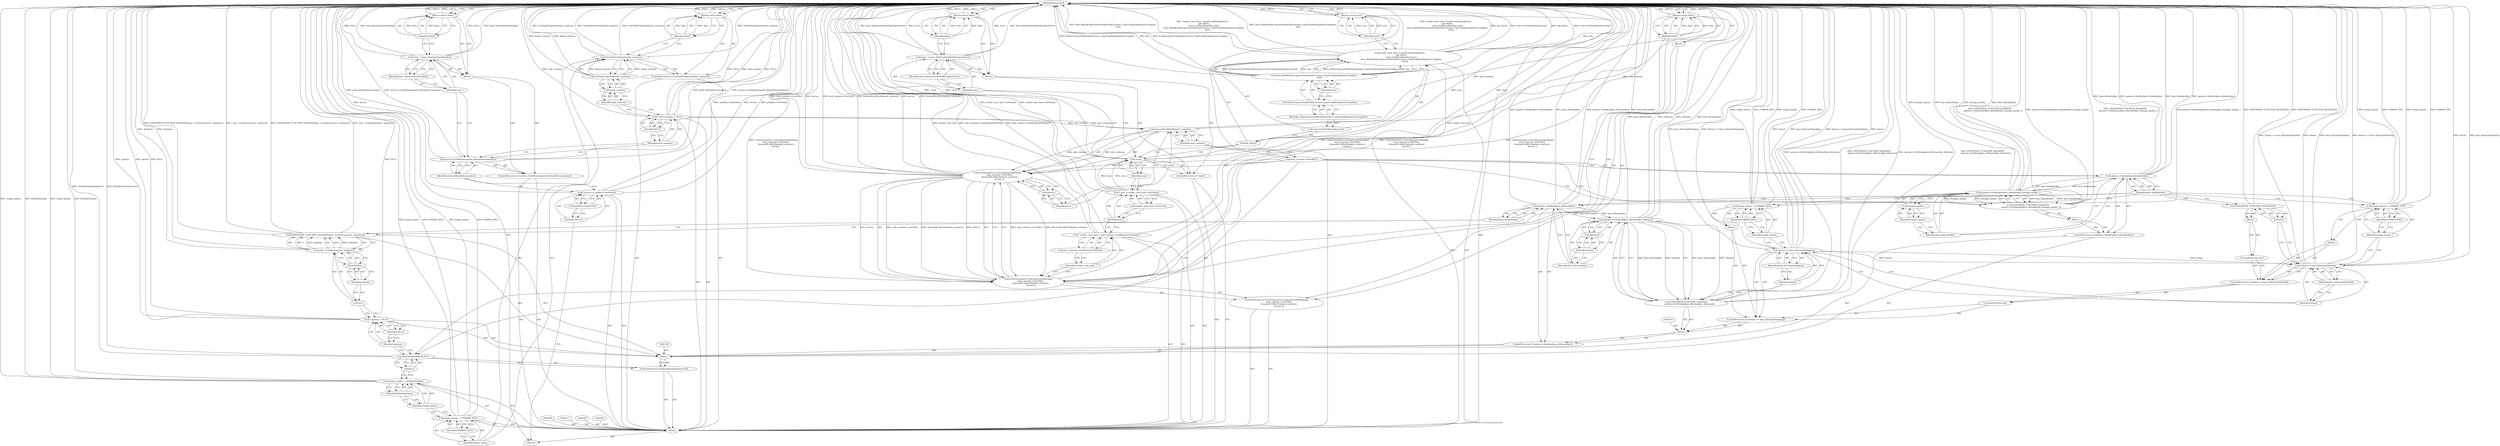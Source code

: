 digraph "1_Chrome_016da29386308754274675e65fdb73cf9d59dc2d" {
"1000224" [label="(MethodReturn,bool)"];
"1000103" [label="(Block,)"];
"1000127" [label="(Identifier,false)"];
"1000126" [label="(Return,return false;)"];
"1000130" [label="(Identifier,FORMAT_JPEG)"];
"1000128" [label="(Call,image_format_ = FORMAT_JPEG)"];
"1000129" [label="(Identifier,image_format_)"];
"1000133" [label="(Identifier,kDefaultQuality)"];
"1000131" [label="(Call,image_quality_ = kDefaultQuality)"];
"1000132" [label="(Identifier,image_quality_)"];
"1000134" [label="(ControlStructure,if (HasOptionalArgument(1)))"];
"1000136" [label="(Literal,1)"];
"1000135" [label="(Call,HasOptionalArgument(1))"];
"1000139" [label="(Call,* options = NULL)"];
"1000140" [label="(Identifier,options)"];
"1000141" [label="(Identifier,NULL)"];
"1000137" [label="(Block,)"];
"1000143" [label="(Call,args_->GetDictionary(1, &options))"];
"1000142" [label="(Call,EXTENSION_FUNCTION_VALIDATE(args_->GetDictionary(1, &options)))"];
"1000144" [label="(Literal,1)"];
"1000145" [label="(Call,&options)"];
"1000146" [label="(Identifier,options)"];
"1000149" [label="(Identifier,keys::kFormatKey)"];
"1000147" [label="(ControlStructure,if (options->HasKey(keys::kFormatKey)))"];
"1000148" [label="(Call,options->HasKey(keys::kFormatKey))"];
"1000105" [label="(Call,* service = profile()->GetPrefs())"];
"1000106" [label="(Identifier,service)"];
"1000107" [label="(Call,profile()->GetPrefs())"];
"1000150" [label="(Block,)"];
"1000152" [label="(Call,EXTENSION_FUNCTION_VALIDATE(\n          options->GetString(keys::kFormatKey, &format)))"];
"1000153" [label="(Call,options->GetString(keys::kFormatKey, &format))"];
"1000154" [label="(Identifier,keys::kFormatKey)"];
"1000155" [label="(Call,&format)"];
"1000156" [label="(Identifier,format)"];
"1000158" [label="(Call,format == keys::kFormatValueJpeg)"];
"1000159" [label="(Identifier,format)"];
"1000160" [label="(Identifier,keys::kFormatValueJpeg)"];
"1000161" [label="(Block,)"];
"1000157" [label="(ControlStructure,if (format == keys::kFormatValueJpeg))"];
"1000164" [label="(Identifier,FORMAT_JPEG)"];
"1000162" [label="(Call,image_format_ = FORMAT_JPEG)"];
"1000163" [label="(Identifier,image_format_)"];
"1000166" [label="(ControlStructure,if (format == keys::kFormatValuePng))"];
"1000167" [label="(Call,format == keys::kFormatValuePng)"];
"1000168" [label="(Identifier,format)"];
"1000169" [label="(Identifier,keys::kFormatValuePng)"];
"1000170" [label="(Block,)"];
"1000165" [label="(ControlStructure,else)"];
"1000173" [label="(Identifier,FORMAT_PNG)"];
"1000171" [label="(Call,image_format_ = FORMAT_PNG)"];
"1000172" [label="(Identifier,image_format_)"];
"1000175" [label="(Block,)"];
"1000174" [label="(ControlStructure,else)"];
"1000177" [label="(Literal,0)"];
"1000176" [label="(Call,EXTENSION_FUNCTION_VALIDATE(0))"];
"1000108" [label="(ControlStructure,if (service->GetBoolean(prefs::kDisableScreenshots)))"];
"1000110" [label="(Identifier,prefs::kDisableScreenshots)"];
"1000111" [label="(Block,)"];
"1000109" [label="(Call,service->GetBoolean(prefs::kDisableScreenshots))"];
"1000180" [label="(Identifier,keys::kQualityKey)"];
"1000178" [label="(ControlStructure,if (options->HasKey(keys::kQualityKey)))"];
"1000181" [label="(Block,)"];
"1000179" [label="(Call,options->HasKey(keys::kQualityKey))"];
"1000182" [label="(Call,EXTENSION_FUNCTION_VALIDATE(\n          options->GetInteger(keys::kQualityKey, &image_quality_)))"];
"1000183" [label="(Call,options->GetInteger(keys::kQualityKey, &image_quality_))"];
"1000184" [label="(Identifier,keys::kQualityKey)"];
"1000185" [label="(Call,&image_quality_)"];
"1000186" [label="(Identifier,image_quality_)"];
"1000187" [label="(ControlStructure,if (!GetExtension()->CanCaptureVisiblePage(\n        web_contents->GetURL(),\n        SessionID::IdForTab(web_contents),\n        &error_)))"];
"1000188" [label="(Call,!GetExtension()->CanCaptureVisiblePage(\n        web_contents->GetURL(),\n        SessionID::IdForTab(web_contents),\n        &error_))"];
"1000189" [label="(Call,GetExtension()->CanCaptureVisiblePage(\n        web_contents->GetURL(),\n        SessionID::IdForTab(web_contents),\n        &error_))"];
"1000114" [label="(Identifier,keys::kScreenshotsDisabled)"];
"1000112" [label="(Call,error_ = keys::kScreenshotsDisabled)"];
"1000113" [label="(Identifier,error_)"];
"1000190" [label="(Call,web_contents->GetURL())"];
"1000192" [label="(Identifier,web_contents)"];
"1000191" [label="(Call,SessionID::IdForTab(web_contents))"];
"1000195" [label="(Block,)"];
"1000193" [label="(Call,&error_)"];
"1000194" [label="(Identifier,error_)"];
"1000197" [label="(Identifier,false)"];
"1000196" [label="(Return,return false;)"];
"1000199" [label="(Call,* render_view_host = web_contents->GetRenderViewHost())"];
"1000200" [label="(Identifier,render_view_host)"];
"1000201" [label="(Call,web_contents->GetRenderViewHost())"];
"1000203" [label="(Call,* view = render_view_host->GetView())"];
"1000204" [label="(Identifier,view)"];
"1000205" [label="(Call,render_view_host->GetView())"];
"1000209" [label="(Block,)"];
"1000206" [label="(ControlStructure,if (!view))"];
"1000207" [label="(Call,!view)"];
"1000208" [label="(Identifier,view)"];
"1000212" [label="(Identifier,keys::kInternalVisibleTabCaptureError)"];
"1000210" [label="(Call,error_ = keys::kInternalVisibleTabCaptureError)"];
"1000211" [label="(Identifier,error_)"];
"1000116" [label="(Identifier,false)"];
"1000115" [label="(Return,return false;)"];
"1000214" [label="(Identifier,false)"];
"1000213" [label="(Return,return false;)"];
"1000215" [label="(Call,render_view_host->CopyFromBackingStore(\n      gfx::Rect(),\n      view->GetViewBounds().size(),\n      base::Bind(&TabsCaptureVisibleTabFunction::CopyFromBackingStoreComplete,\n                 this)))"];
"1000216" [label="(Call,gfx::Rect())"];
"1000217" [label="(Call,view->GetViewBounds().size())"];
"1000219" [label="(Call,&TabsCaptureVisibleTabFunction::CopyFromBackingStoreComplete)"];
"1000220" [label="(Identifier,TabsCaptureVisibleTabFunction::CopyFromBackingStoreComplete)"];
"1000218" [label="(Call,base::Bind(&TabsCaptureVisibleTabFunction::CopyFromBackingStoreComplete,\n                 this))"];
"1000221" [label="(Identifier,this)"];
"1000222" [label="(Return,return true;)"];
"1000223" [label="(Identifier,true)"];
"1000118" [label="(Call,* web_contents = NULL)"];
"1000119" [label="(Identifier,web_contents)"];
"1000120" [label="(Identifier,NULL)"];
"1000121" [label="(ControlStructure,if (!GetTabToCapture(&web_contents)))"];
"1000124" [label="(Call,&web_contents)"];
"1000125" [label="(Identifier,web_contents)"];
"1000122" [label="(Call,!GetTabToCapture(&web_contents))"];
"1000123" [label="(Call,GetTabToCapture(&web_contents))"];
"1000224" -> "1000102"  [label="AST: "];
"1000224" -> "1000115"  [label="CFG: "];
"1000224" -> "1000126"  [label="CFG: "];
"1000224" -> "1000196"  [label="CFG: "];
"1000224" -> "1000213"  [label="CFG: "];
"1000224" -> "1000222"  [label="CFG: "];
"1000126" -> "1000224"  [label="DDG: <RET>"];
"1000196" -> "1000224"  [label="DDG: <RET>"];
"1000183" -> "1000224"  [label="DDG: &image_quality_"];
"1000183" -> "1000224"  [label="DDG: keys::kQualityKey"];
"1000179" -> "1000224"  [label="DDG: options->HasKey(keys::kQualityKey)"];
"1000179" -> "1000224"  [label="DDG: keys::kQualityKey"];
"1000215" -> "1000224"  [label="DDG: render_view_host->CopyFromBackingStore(\n      gfx::Rect(),\n      view->GetViewBounds().size(),\n      base::Bind(&TabsCaptureVisibleTabFunction::CopyFromBackingStoreComplete,\n                 this))"];
"1000215" -> "1000224"  [label="DDG: gfx::Rect()"];
"1000215" -> "1000224"  [label="DDG: view->GetViewBounds().size()"];
"1000215" -> "1000224"  [label="DDG: base::Bind(&TabsCaptureVisibleTabFunction::CopyFromBackingStoreComplete,\n                 this)"];
"1000182" -> "1000224"  [label="DDG: EXTENSION_FUNCTION_VALIDATE(\n          options->GetInteger(keys::kQualityKey, &image_quality_))"];
"1000182" -> "1000224"  [label="DDG: options->GetInteger(keys::kQualityKey, &image_quality_)"];
"1000188" -> "1000224"  [label="DDG: !GetExtension()->CanCaptureVisiblePage(\n        web_contents->GetURL(),\n        SessionID::IdForTab(web_contents),\n        &error_)"];
"1000188" -> "1000224"  [label="DDG: GetExtension()->CanCaptureVisiblePage(\n        web_contents->GetURL(),\n        SessionID::IdForTab(web_contents),\n        &error_)"];
"1000158" -> "1000224"  [label="DDG: format"];
"1000158" -> "1000224"  [label="DDG: keys::kFormatValueJpeg"];
"1000158" -> "1000224"  [label="DDG: format == keys::kFormatValueJpeg"];
"1000167" -> "1000224"  [label="DDG: format"];
"1000167" -> "1000224"  [label="DDG: keys::kFormatValuePng"];
"1000167" -> "1000224"  [label="DDG: format == keys::kFormatValuePng"];
"1000128" -> "1000224"  [label="DDG: FORMAT_JPEG"];
"1000128" -> "1000224"  [label="DDG: image_format_"];
"1000162" -> "1000224"  [label="DDG: FORMAT_JPEG"];
"1000162" -> "1000224"  [label="DDG: image_format_"];
"1000171" -> "1000224"  [label="DDG: image_format_"];
"1000171" -> "1000224"  [label="DDG: FORMAT_PNG"];
"1000142" -> "1000224"  [label="DDG: EXTENSION_FUNCTION_VALIDATE(args_->GetDictionary(1, &options))"];
"1000142" -> "1000224"  [label="DDG: args_->GetDictionary(1, &options)"];
"1000218" -> "1000224"  [label="DDG: this"];
"1000218" -> "1000224"  [label="DDG: &TabsCaptureVisibleTabFunction::CopyFromBackingStoreComplete"];
"1000199" -> "1000224"  [label="DDG: web_contents->GetRenderViewHost()"];
"1000199" -> "1000224"  [label="DDG: render_view_host"];
"1000105" -> "1000224"  [label="DDG: profile()->GetPrefs()"];
"1000105" -> "1000224"  [label="DDG: service"];
"1000189" -> "1000224"  [label="DDG: web_contents->GetURL()"];
"1000189" -> "1000224"  [label="DDG: SessionID::IdForTab(web_contents)"];
"1000189" -> "1000224"  [label="DDG: &error_"];
"1000112" -> "1000224"  [label="DDG: keys::kScreenshotsDisabled"];
"1000112" -> "1000224"  [label="DDG: error_"];
"1000122" -> "1000224"  [label="DDG: GetTabToCapture(&web_contents)"];
"1000122" -> "1000224"  [label="DDG: !GetTabToCapture(&web_contents)"];
"1000131" -> "1000224"  [label="DDG: image_quality_"];
"1000131" -> "1000224"  [label="DDG: kDefaultQuality"];
"1000139" -> "1000224"  [label="DDG: NULL"];
"1000139" -> "1000224"  [label="DDG: options"];
"1000152" -> "1000224"  [label="DDG: EXTENSION_FUNCTION_VALIDATE(\n          options->GetString(keys::kFormatKey, &format))"];
"1000152" -> "1000224"  [label="DDG: options->GetString(keys::kFormatKey, &format)"];
"1000153" -> "1000224"  [label="DDG: &format"];
"1000153" -> "1000224"  [label="DDG: keys::kFormatKey"];
"1000207" -> "1000224"  [label="DDG: view"];
"1000207" -> "1000224"  [label="DDG: !view"];
"1000148" -> "1000224"  [label="DDG: keys::kFormatKey"];
"1000148" -> "1000224"  [label="DDG: options->HasKey(keys::kFormatKey)"];
"1000176" -> "1000224"  [label="DDG: EXTENSION_FUNCTION_VALIDATE(0)"];
"1000210" -> "1000224"  [label="DDG: keys::kInternalVisibleTabCaptureError"];
"1000210" -> "1000224"  [label="DDG: error_"];
"1000135" -> "1000224"  [label="DDG: HasOptionalArgument(1)"];
"1000109" -> "1000224"  [label="DDG: prefs::kDisableScreenshots"];
"1000109" -> "1000224"  [label="DDG: service->GetBoolean(prefs::kDisableScreenshots)"];
"1000118" -> "1000224"  [label="DDG: NULL"];
"1000118" -> "1000224"  [label="DDG: web_contents"];
"1000143" -> "1000224"  [label="DDG: &options"];
"1000203" -> "1000224"  [label="DDG: render_view_host->GetView()"];
"1000191" -> "1000224"  [label="DDG: web_contents"];
"1000123" -> "1000224"  [label="DDG: &web_contents"];
"1000213" -> "1000224"  [label="DDG: <RET>"];
"1000115" -> "1000224"  [label="DDG: <RET>"];
"1000222" -> "1000224"  [label="DDG: <RET>"];
"1000103" -> "1000102"  [label="AST: "];
"1000104" -> "1000103"  [label="AST: "];
"1000105" -> "1000103"  [label="AST: "];
"1000108" -> "1000103"  [label="AST: "];
"1000117" -> "1000103"  [label="AST: "];
"1000118" -> "1000103"  [label="AST: "];
"1000121" -> "1000103"  [label="AST: "];
"1000128" -> "1000103"  [label="AST: "];
"1000131" -> "1000103"  [label="AST: "];
"1000134" -> "1000103"  [label="AST: "];
"1000187" -> "1000103"  [label="AST: "];
"1000198" -> "1000103"  [label="AST: "];
"1000199" -> "1000103"  [label="AST: "];
"1000202" -> "1000103"  [label="AST: "];
"1000203" -> "1000103"  [label="AST: "];
"1000206" -> "1000103"  [label="AST: "];
"1000215" -> "1000103"  [label="AST: "];
"1000222" -> "1000103"  [label="AST: "];
"1000127" -> "1000126"  [label="AST: "];
"1000127" -> "1000122"  [label="CFG: "];
"1000126" -> "1000127"  [label="CFG: "];
"1000127" -> "1000126"  [label="DDG: false"];
"1000126" -> "1000121"  [label="AST: "];
"1000126" -> "1000127"  [label="CFG: "];
"1000127" -> "1000126"  [label="AST: "];
"1000224" -> "1000126"  [label="CFG: "];
"1000126" -> "1000224"  [label="DDG: <RET>"];
"1000127" -> "1000126"  [label="DDG: false"];
"1000130" -> "1000128"  [label="AST: "];
"1000130" -> "1000129"  [label="CFG: "];
"1000128" -> "1000130"  [label="CFG: "];
"1000128" -> "1000103"  [label="AST: "];
"1000128" -> "1000130"  [label="CFG: "];
"1000129" -> "1000128"  [label="AST: "];
"1000130" -> "1000128"  [label="AST: "];
"1000132" -> "1000128"  [label="CFG: "];
"1000128" -> "1000224"  [label="DDG: FORMAT_JPEG"];
"1000128" -> "1000224"  [label="DDG: image_format_"];
"1000129" -> "1000128"  [label="AST: "];
"1000129" -> "1000122"  [label="CFG: "];
"1000130" -> "1000129"  [label="CFG: "];
"1000133" -> "1000131"  [label="AST: "];
"1000133" -> "1000132"  [label="CFG: "];
"1000131" -> "1000133"  [label="CFG: "];
"1000131" -> "1000103"  [label="AST: "];
"1000131" -> "1000133"  [label="CFG: "];
"1000132" -> "1000131"  [label="AST: "];
"1000133" -> "1000131"  [label="AST: "];
"1000136" -> "1000131"  [label="CFG: "];
"1000131" -> "1000224"  [label="DDG: image_quality_"];
"1000131" -> "1000224"  [label="DDG: kDefaultQuality"];
"1000132" -> "1000131"  [label="AST: "];
"1000132" -> "1000128"  [label="CFG: "];
"1000133" -> "1000132"  [label="CFG: "];
"1000134" -> "1000103"  [label="AST: "];
"1000135" -> "1000134"  [label="AST: "];
"1000137" -> "1000134"  [label="AST: "];
"1000136" -> "1000135"  [label="AST: "];
"1000136" -> "1000131"  [label="CFG: "];
"1000135" -> "1000136"  [label="CFG: "];
"1000135" -> "1000134"  [label="AST: "];
"1000135" -> "1000136"  [label="CFG: "];
"1000136" -> "1000135"  [label="AST: "];
"1000140" -> "1000135"  [label="CFG: "];
"1000190" -> "1000135"  [label="CFG: "];
"1000135" -> "1000224"  [label="DDG: HasOptionalArgument(1)"];
"1000139" -> "1000137"  [label="AST: "];
"1000139" -> "1000141"  [label="CFG: "];
"1000140" -> "1000139"  [label="AST: "];
"1000141" -> "1000139"  [label="AST: "];
"1000144" -> "1000139"  [label="CFG: "];
"1000139" -> "1000224"  [label="DDG: NULL"];
"1000139" -> "1000224"  [label="DDG: options"];
"1000140" -> "1000139"  [label="AST: "];
"1000140" -> "1000135"  [label="CFG: "];
"1000141" -> "1000140"  [label="CFG: "];
"1000141" -> "1000139"  [label="AST: "];
"1000141" -> "1000140"  [label="CFG: "];
"1000139" -> "1000141"  [label="CFG: "];
"1000137" -> "1000134"  [label="AST: "];
"1000138" -> "1000137"  [label="AST: "];
"1000139" -> "1000137"  [label="AST: "];
"1000142" -> "1000137"  [label="AST: "];
"1000147" -> "1000137"  [label="AST: "];
"1000178" -> "1000137"  [label="AST: "];
"1000143" -> "1000142"  [label="AST: "];
"1000143" -> "1000145"  [label="CFG: "];
"1000144" -> "1000143"  [label="AST: "];
"1000145" -> "1000143"  [label="AST: "];
"1000142" -> "1000143"  [label="CFG: "];
"1000143" -> "1000224"  [label="DDG: &options"];
"1000143" -> "1000142"  [label="DDG: 1"];
"1000143" -> "1000142"  [label="DDG: &options"];
"1000142" -> "1000137"  [label="AST: "];
"1000142" -> "1000143"  [label="CFG: "];
"1000143" -> "1000142"  [label="AST: "];
"1000149" -> "1000142"  [label="CFG: "];
"1000142" -> "1000224"  [label="DDG: EXTENSION_FUNCTION_VALIDATE(args_->GetDictionary(1, &options))"];
"1000142" -> "1000224"  [label="DDG: args_->GetDictionary(1, &options)"];
"1000143" -> "1000142"  [label="DDG: 1"];
"1000143" -> "1000142"  [label="DDG: &options"];
"1000144" -> "1000143"  [label="AST: "];
"1000144" -> "1000139"  [label="CFG: "];
"1000146" -> "1000144"  [label="CFG: "];
"1000145" -> "1000143"  [label="AST: "];
"1000145" -> "1000146"  [label="CFG: "];
"1000146" -> "1000145"  [label="AST: "];
"1000143" -> "1000145"  [label="CFG: "];
"1000146" -> "1000145"  [label="AST: "];
"1000146" -> "1000144"  [label="CFG: "];
"1000145" -> "1000146"  [label="CFG: "];
"1000149" -> "1000148"  [label="AST: "];
"1000149" -> "1000142"  [label="CFG: "];
"1000148" -> "1000149"  [label="CFG: "];
"1000147" -> "1000137"  [label="AST: "];
"1000148" -> "1000147"  [label="AST: "];
"1000150" -> "1000147"  [label="AST: "];
"1000148" -> "1000147"  [label="AST: "];
"1000148" -> "1000149"  [label="CFG: "];
"1000149" -> "1000148"  [label="AST: "];
"1000154" -> "1000148"  [label="CFG: "];
"1000180" -> "1000148"  [label="CFG: "];
"1000148" -> "1000224"  [label="DDG: keys::kFormatKey"];
"1000148" -> "1000224"  [label="DDG: options->HasKey(keys::kFormatKey)"];
"1000148" -> "1000153"  [label="DDG: keys::kFormatKey"];
"1000105" -> "1000103"  [label="AST: "];
"1000105" -> "1000107"  [label="CFG: "];
"1000106" -> "1000105"  [label="AST: "];
"1000107" -> "1000105"  [label="AST: "];
"1000110" -> "1000105"  [label="CFG: "];
"1000105" -> "1000224"  [label="DDG: profile()->GetPrefs()"];
"1000105" -> "1000224"  [label="DDG: service"];
"1000106" -> "1000105"  [label="AST: "];
"1000106" -> "1000102"  [label="CFG: "];
"1000107" -> "1000106"  [label="CFG: "];
"1000107" -> "1000105"  [label="AST: "];
"1000107" -> "1000106"  [label="CFG: "];
"1000105" -> "1000107"  [label="CFG: "];
"1000150" -> "1000147"  [label="AST: "];
"1000151" -> "1000150"  [label="AST: "];
"1000152" -> "1000150"  [label="AST: "];
"1000157" -> "1000150"  [label="AST: "];
"1000152" -> "1000150"  [label="AST: "];
"1000152" -> "1000153"  [label="CFG: "];
"1000153" -> "1000152"  [label="AST: "];
"1000159" -> "1000152"  [label="CFG: "];
"1000152" -> "1000224"  [label="DDG: EXTENSION_FUNCTION_VALIDATE(\n          options->GetString(keys::kFormatKey, &format))"];
"1000152" -> "1000224"  [label="DDG: options->GetString(keys::kFormatKey, &format)"];
"1000153" -> "1000152"  [label="DDG: keys::kFormatKey"];
"1000153" -> "1000152"  [label="DDG: &format"];
"1000153" -> "1000152"  [label="AST: "];
"1000153" -> "1000155"  [label="CFG: "];
"1000154" -> "1000153"  [label="AST: "];
"1000155" -> "1000153"  [label="AST: "];
"1000152" -> "1000153"  [label="CFG: "];
"1000153" -> "1000224"  [label="DDG: &format"];
"1000153" -> "1000224"  [label="DDG: keys::kFormatKey"];
"1000153" -> "1000152"  [label="DDG: keys::kFormatKey"];
"1000153" -> "1000152"  [label="DDG: &format"];
"1000148" -> "1000153"  [label="DDG: keys::kFormatKey"];
"1000154" -> "1000153"  [label="AST: "];
"1000154" -> "1000148"  [label="CFG: "];
"1000156" -> "1000154"  [label="CFG: "];
"1000155" -> "1000153"  [label="AST: "];
"1000155" -> "1000156"  [label="CFG: "];
"1000156" -> "1000155"  [label="AST: "];
"1000153" -> "1000155"  [label="CFG: "];
"1000156" -> "1000155"  [label="AST: "];
"1000156" -> "1000154"  [label="CFG: "];
"1000155" -> "1000156"  [label="CFG: "];
"1000158" -> "1000157"  [label="AST: "];
"1000158" -> "1000160"  [label="CFG: "];
"1000159" -> "1000158"  [label="AST: "];
"1000160" -> "1000158"  [label="AST: "];
"1000163" -> "1000158"  [label="CFG: "];
"1000168" -> "1000158"  [label="CFG: "];
"1000158" -> "1000224"  [label="DDG: format"];
"1000158" -> "1000224"  [label="DDG: keys::kFormatValueJpeg"];
"1000158" -> "1000224"  [label="DDG: format == keys::kFormatValueJpeg"];
"1000158" -> "1000167"  [label="DDG: format"];
"1000159" -> "1000158"  [label="AST: "];
"1000159" -> "1000152"  [label="CFG: "];
"1000160" -> "1000159"  [label="CFG: "];
"1000160" -> "1000158"  [label="AST: "];
"1000160" -> "1000159"  [label="CFG: "];
"1000158" -> "1000160"  [label="CFG: "];
"1000161" -> "1000157"  [label="AST: "];
"1000162" -> "1000161"  [label="AST: "];
"1000157" -> "1000150"  [label="AST: "];
"1000158" -> "1000157"  [label="AST: "];
"1000161" -> "1000157"  [label="AST: "];
"1000165" -> "1000157"  [label="AST: "];
"1000164" -> "1000162"  [label="AST: "];
"1000164" -> "1000163"  [label="CFG: "];
"1000162" -> "1000164"  [label="CFG: "];
"1000162" -> "1000161"  [label="AST: "];
"1000162" -> "1000164"  [label="CFG: "];
"1000163" -> "1000162"  [label="AST: "];
"1000164" -> "1000162"  [label="AST: "];
"1000180" -> "1000162"  [label="CFG: "];
"1000162" -> "1000224"  [label="DDG: FORMAT_JPEG"];
"1000162" -> "1000224"  [label="DDG: image_format_"];
"1000163" -> "1000162"  [label="AST: "];
"1000163" -> "1000158"  [label="CFG: "];
"1000164" -> "1000163"  [label="CFG: "];
"1000166" -> "1000165"  [label="AST: "];
"1000167" -> "1000166"  [label="AST: "];
"1000170" -> "1000166"  [label="AST: "];
"1000174" -> "1000166"  [label="AST: "];
"1000167" -> "1000166"  [label="AST: "];
"1000167" -> "1000169"  [label="CFG: "];
"1000168" -> "1000167"  [label="AST: "];
"1000169" -> "1000167"  [label="AST: "];
"1000172" -> "1000167"  [label="CFG: "];
"1000177" -> "1000167"  [label="CFG: "];
"1000167" -> "1000224"  [label="DDG: format"];
"1000167" -> "1000224"  [label="DDG: keys::kFormatValuePng"];
"1000167" -> "1000224"  [label="DDG: format == keys::kFormatValuePng"];
"1000158" -> "1000167"  [label="DDG: format"];
"1000168" -> "1000167"  [label="AST: "];
"1000168" -> "1000158"  [label="CFG: "];
"1000169" -> "1000168"  [label="CFG: "];
"1000169" -> "1000167"  [label="AST: "];
"1000169" -> "1000168"  [label="CFG: "];
"1000167" -> "1000169"  [label="CFG: "];
"1000170" -> "1000166"  [label="AST: "];
"1000171" -> "1000170"  [label="AST: "];
"1000165" -> "1000157"  [label="AST: "];
"1000166" -> "1000165"  [label="AST: "];
"1000173" -> "1000171"  [label="AST: "];
"1000173" -> "1000172"  [label="CFG: "];
"1000171" -> "1000173"  [label="CFG: "];
"1000171" -> "1000170"  [label="AST: "];
"1000171" -> "1000173"  [label="CFG: "];
"1000172" -> "1000171"  [label="AST: "];
"1000173" -> "1000171"  [label="AST: "];
"1000180" -> "1000171"  [label="CFG: "];
"1000171" -> "1000224"  [label="DDG: image_format_"];
"1000171" -> "1000224"  [label="DDG: FORMAT_PNG"];
"1000172" -> "1000171"  [label="AST: "];
"1000172" -> "1000167"  [label="CFG: "];
"1000173" -> "1000172"  [label="CFG: "];
"1000175" -> "1000174"  [label="AST: "];
"1000176" -> "1000175"  [label="AST: "];
"1000174" -> "1000166"  [label="AST: "];
"1000175" -> "1000174"  [label="AST: "];
"1000177" -> "1000176"  [label="AST: "];
"1000177" -> "1000167"  [label="CFG: "];
"1000176" -> "1000177"  [label="CFG: "];
"1000176" -> "1000175"  [label="AST: "];
"1000176" -> "1000177"  [label="CFG: "];
"1000177" -> "1000176"  [label="AST: "];
"1000180" -> "1000176"  [label="CFG: "];
"1000176" -> "1000224"  [label="DDG: EXTENSION_FUNCTION_VALIDATE(0)"];
"1000108" -> "1000103"  [label="AST: "];
"1000109" -> "1000108"  [label="AST: "];
"1000111" -> "1000108"  [label="AST: "];
"1000110" -> "1000109"  [label="AST: "];
"1000110" -> "1000105"  [label="CFG: "];
"1000109" -> "1000110"  [label="CFG: "];
"1000111" -> "1000108"  [label="AST: "];
"1000112" -> "1000111"  [label="AST: "];
"1000115" -> "1000111"  [label="AST: "];
"1000109" -> "1000108"  [label="AST: "];
"1000109" -> "1000110"  [label="CFG: "];
"1000110" -> "1000109"  [label="AST: "];
"1000113" -> "1000109"  [label="CFG: "];
"1000119" -> "1000109"  [label="CFG: "];
"1000109" -> "1000224"  [label="DDG: prefs::kDisableScreenshots"];
"1000109" -> "1000224"  [label="DDG: service->GetBoolean(prefs::kDisableScreenshots)"];
"1000180" -> "1000179"  [label="AST: "];
"1000180" -> "1000162"  [label="CFG: "];
"1000180" -> "1000171"  [label="CFG: "];
"1000180" -> "1000176"  [label="CFG: "];
"1000180" -> "1000148"  [label="CFG: "];
"1000179" -> "1000180"  [label="CFG: "];
"1000178" -> "1000137"  [label="AST: "];
"1000179" -> "1000178"  [label="AST: "];
"1000181" -> "1000178"  [label="AST: "];
"1000181" -> "1000178"  [label="AST: "];
"1000182" -> "1000181"  [label="AST: "];
"1000179" -> "1000178"  [label="AST: "];
"1000179" -> "1000180"  [label="CFG: "];
"1000180" -> "1000179"  [label="AST: "];
"1000184" -> "1000179"  [label="CFG: "];
"1000190" -> "1000179"  [label="CFG: "];
"1000179" -> "1000224"  [label="DDG: options->HasKey(keys::kQualityKey)"];
"1000179" -> "1000224"  [label="DDG: keys::kQualityKey"];
"1000179" -> "1000183"  [label="DDG: keys::kQualityKey"];
"1000182" -> "1000181"  [label="AST: "];
"1000182" -> "1000183"  [label="CFG: "];
"1000183" -> "1000182"  [label="AST: "];
"1000190" -> "1000182"  [label="CFG: "];
"1000182" -> "1000224"  [label="DDG: EXTENSION_FUNCTION_VALIDATE(\n          options->GetInteger(keys::kQualityKey, &image_quality_))"];
"1000182" -> "1000224"  [label="DDG: options->GetInteger(keys::kQualityKey, &image_quality_)"];
"1000183" -> "1000182"  [label="DDG: keys::kQualityKey"];
"1000183" -> "1000182"  [label="DDG: &image_quality_"];
"1000183" -> "1000182"  [label="AST: "];
"1000183" -> "1000185"  [label="CFG: "];
"1000184" -> "1000183"  [label="AST: "];
"1000185" -> "1000183"  [label="AST: "];
"1000182" -> "1000183"  [label="CFG: "];
"1000183" -> "1000224"  [label="DDG: &image_quality_"];
"1000183" -> "1000224"  [label="DDG: keys::kQualityKey"];
"1000183" -> "1000182"  [label="DDG: keys::kQualityKey"];
"1000183" -> "1000182"  [label="DDG: &image_quality_"];
"1000179" -> "1000183"  [label="DDG: keys::kQualityKey"];
"1000184" -> "1000183"  [label="AST: "];
"1000184" -> "1000179"  [label="CFG: "];
"1000186" -> "1000184"  [label="CFG: "];
"1000185" -> "1000183"  [label="AST: "];
"1000185" -> "1000186"  [label="CFG: "];
"1000186" -> "1000185"  [label="AST: "];
"1000183" -> "1000185"  [label="CFG: "];
"1000186" -> "1000185"  [label="AST: "];
"1000186" -> "1000184"  [label="CFG: "];
"1000185" -> "1000186"  [label="CFG: "];
"1000187" -> "1000103"  [label="AST: "];
"1000188" -> "1000187"  [label="AST: "];
"1000195" -> "1000187"  [label="AST: "];
"1000188" -> "1000187"  [label="AST: "];
"1000188" -> "1000189"  [label="CFG: "];
"1000189" -> "1000188"  [label="AST: "];
"1000197" -> "1000188"  [label="CFG: "];
"1000200" -> "1000188"  [label="CFG: "];
"1000188" -> "1000224"  [label="DDG: !GetExtension()->CanCaptureVisiblePage(\n        web_contents->GetURL(),\n        SessionID::IdForTab(web_contents),\n        &error_)"];
"1000188" -> "1000224"  [label="DDG: GetExtension()->CanCaptureVisiblePage(\n        web_contents->GetURL(),\n        SessionID::IdForTab(web_contents),\n        &error_)"];
"1000189" -> "1000188"  [label="DDG: web_contents->GetURL()"];
"1000189" -> "1000188"  [label="DDG: SessionID::IdForTab(web_contents)"];
"1000189" -> "1000188"  [label="DDG: &error_"];
"1000189" -> "1000188"  [label="AST: "];
"1000189" -> "1000193"  [label="CFG: "];
"1000190" -> "1000189"  [label="AST: "];
"1000191" -> "1000189"  [label="AST: "];
"1000193" -> "1000189"  [label="AST: "];
"1000188" -> "1000189"  [label="CFG: "];
"1000189" -> "1000224"  [label="DDG: web_contents->GetURL()"];
"1000189" -> "1000224"  [label="DDG: SessionID::IdForTab(web_contents)"];
"1000189" -> "1000224"  [label="DDG: &error_"];
"1000189" -> "1000188"  [label="DDG: web_contents->GetURL()"];
"1000189" -> "1000188"  [label="DDG: SessionID::IdForTab(web_contents)"];
"1000189" -> "1000188"  [label="DDG: &error_"];
"1000191" -> "1000189"  [label="DDG: web_contents"];
"1000114" -> "1000112"  [label="AST: "];
"1000114" -> "1000113"  [label="CFG: "];
"1000112" -> "1000114"  [label="CFG: "];
"1000112" -> "1000111"  [label="AST: "];
"1000112" -> "1000114"  [label="CFG: "];
"1000113" -> "1000112"  [label="AST: "];
"1000114" -> "1000112"  [label="AST: "];
"1000116" -> "1000112"  [label="CFG: "];
"1000112" -> "1000224"  [label="DDG: keys::kScreenshotsDisabled"];
"1000112" -> "1000224"  [label="DDG: error_"];
"1000113" -> "1000112"  [label="AST: "];
"1000113" -> "1000109"  [label="CFG: "];
"1000114" -> "1000113"  [label="CFG: "];
"1000190" -> "1000189"  [label="AST: "];
"1000190" -> "1000182"  [label="CFG: "];
"1000190" -> "1000179"  [label="CFG: "];
"1000190" -> "1000135"  [label="CFG: "];
"1000192" -> "1000190"  [label="CFG: "];
"1000192" -> "1000191"  [label="AST: "];
"1000192" -> "1000190"  [label="CFG: "];
"1000191" -> "1000192"  [label="CFG: "];
"1000191" -> "1000189"  [label="AST: "];
"1000191" -> "1000192"  [label="CFG: "];
"1000192" -> "1000191"  [label="AST: "];
"1000194" -> "1000191"  [label="CFG: "];
"1000191" -> "1000224"  [label="DDG: web_contents"];
"1000191" -> "1000189"  [label="DDG: web_contents"];
"1000118" -> "1000191"  [label="DDG: web_contents"];
"1000195" -> "1000187"  [label="AST: "];
"1000196" -> "1000195"  [label="AST: "];
"1000193" -> "1000189"  [label="AST: "];
"1000193" -> "1000194"  [label="CFG: "];
"1000194" -> "1000193"  [label="AST: "];
"1000189" -> "1000193"  [label="CFG: "];
"1000194" -> "1000193"  [label="AST: "];
"1000194" -> "1000191"  [label="CFG: "];
"1000193" -> "1000194"  [label="CFG: "];
"1000197" -> "1000196"  [label="AST: "];
"1000197" -> "1000188"  [label="CFG: "];
"1000196" -> "1000197"  [label="CFG: "];
"1000197" -> "1000196"  [label="DDG: false"];
"1000196" -> "1000195"  [label="AST: "];
"1000196" -> "1000197"  [label="CFG: "];
"1000197" -> "1000196"  [label="AST: "];
"1000224" -> "1000196"  [label="CFG: "];
"1000196" -> "1000224"  [label="DDG: <RET>"];
"1000197" -> "1000196"  [label="DDG: false"];
"1000199" -> "1000103"  [label="AST: "];
"1000199" -> "1000201"  [label="CFG: "];
"1000200" -> "1000199"  [label="AST: "];
"1000201" -> "1000199"  [label="AST: "];
"1000204" -> "1000199"  [label="CFG: "];
"1000199" -> "1000224"  [label="DDG: web_contents->GetRenderViewHost()"];
"1000199" -> "1000224"  [label="DDG: render_view_host"];
"1000200" -> "1000199"  [label="AST: "];
"1000200" -> "1000188"  [label="CFG: "];
"1000201" -> "1000200"  [label="CFG: "];
"1000201" -> "1000199"  [label="AST: "];
"1000201" -> "1000200"  [label="CFG: "];
"1000199" -> "1000201"  [label="CFG: "];
"1000203" -> "1000103"  [label="AST: "];
"1000203" -> "1000205"  [label="CFG: "];
"1000204" -> "1000203"  [label="AST: "];
"1000205" -> "1000203"  [label="AST: "];
"1000208" -> "1000203"  [label="CFG: "];
"1000203" -> "1000224"  [label="DDG: render_view_host->GetView()"];
"1000203" -> "1000207"  [label="DDG: view"];
"1000204" -> "1000203"  [label="AST: "];
"1000204" -> "1000199"  [label="CFG: "];
"1000205" -> "1000204"  [label="CFG: "];
"1000205" -> "1000203"  [label="AST: "];
"1000205" -> "1000204"  [label="CFG: "];
"1000203" -> "1000205"  [label="CFG: "];
"1000209" -> "1000206"  [label="AST: "];
"1000210" -> "1000209"  [label="AST: "];
"1000213" -> "1000209"  [label="AST: "];
"1000206" -> "1000103"  [label="AST: "];
"1000207" -> "1000206"  [label="AST: "];
"1000209" -> "1000206"  [label="AST: "];
"1000207" -> "1000206"  [label="AST: "];
"1000207" -> "1000208"  [label="CFG: "];
"1000208" -> "1000207"  [label="AST: "];
"1000211" -> "1000207"  [label="CFG: "];
"1000216" -> "1000207"  [label="CFG: "];
"1000207" -> "1000224"  [label="DDG: view"];
"1000207" -> "1000224"  [label="DDG: !view"];
"1000203" -> "1000207"  [label="DDG: view"];
"1000208" -> "1000207"  [label="AST: "];
"1000208" -> "1000203"  [label="CFG: "];
"1000207" -> "1000208"  [label="CFG: "];
"1000212" -> "1000210"  [label="AST: "];
"1000212" -> "1000211"  [label="CFG: "];
"1000210" -> "1000212"  [label="CFG: "];
"1000210" -> "1000209"  [label="AST: "];
"1000210" -> "1000212"  [label="CFG: "];
"1000211" -> "1000210"  [label="AST: "];
"1000212" -> "1000210"  [label="AST: "];
"1000214" -> "1000210"  [label="CFG: "];
"1000210" -> "1000224"  [label="DDG: keys::kInternalVisibleTabCaptureError"];
"1000210" -> "1000224"  [label="DDG: error_"];
"1000211" -> "1000210"  [label="AST: "];
"1000211" -> "1000207"  [label="CFG: "];
"1000212" -> "1000211"  [label="CFG: "];
"1000116" -> "1000115"  [label="AST: "];
"1000116" -> "1000112"  [label="CFG: "];
"1000115" -> "1000116"  [label="CFG: "];
"1000116" -> "1000115"  [label="DDG: false"];
"1000115" -> "1000111"  [label="AST: "];
"1000115" -> "1000116"  [label="CFG: "];
"1000116" -> "1000115"  [label="AST: "];
"1000224" -> "1000115"  [label="CFG: "];
"1000115" -> "1000224"  [label="DDG: <RET>"];
"1000116" -> "1000115"  [label="DDG: false"];
"1000214" -> "1000213"  [label="AST: "];
"1000214" -> "1000210"  [label="CFG: "];
"1000213" -> "1000214"  [label="CFG: "];
"1000214" -> "1000213"  [label="DDG: false"];
"1000213" -> "1000209"  [label="AST: "];
"1000213" -> "1000214"  [label="CFG: "];
"1000214" -> "1000213"  [label="AST: "];
"1000224" -> "1000213"  [label="CFG: "];
"1000213" -> "1000224"  [label="DDG: <RET>"];
"1000214" -> "1000213"  [label="DDG: false"];
"1000215" -> "1000103"  [label="AST: "];
"1000215" -> "1000218"  [label="CFG: "];
"1000216" -> "1000215"  [label="AST: "];
"1000217" -> "1000215"  [label="AST: "];
"1000218" -> "1000215"  [label="AST: "];
"1000223" -> "1000215"  [label="CFG: "];
"1000215" -> "1000224"  [label="DDG: render_view_host->CopyFromBackingStore(\n      gfx::Rect(),\n      view->GetViewBounds().size(),\n      base::Bind(&TabsCaptureVisibleTabFunction::CopyFromBackingStoreComplete,\n                 this))"];
"1000215" -> "1000224"  [label="DDG: gfx::Rect()"];
"1000215" -> "1000224"  [label="DDG: view->GetViewBounds().size()"];
"1000215" -> "1000224"  [label="DDG: base::Bind(&TabsCaptureVisibleTabFunction::CopyFromBackingStoreComplete,\n                 this)"];
"1000218" -> "1000215"  [label="DDG: &TabsCaptureVisibleTabFunction::CopyFromBackingStoreComplete"];
"1000218" -> "1000215"  [label="DDG: this"];
"1000216" -> "1000215"  [label="AST: "];
"1000216" -> "1000207"  [label="CFG: "];
"1000217" -> "1000216"  [label="CFG: "];
"1000217" -> "1000215"  [label="AST: "];
"1000217" -> "1000216"  [label="CFG: "];
"1000220" -> "1000217"  [label="CFG: "];
"1000219" -> "1000218"  [label="AST: "];
"1000219" -> "1000220"  [label="CFG: "];
"1000220" -> "1000219"  [label="AST: "];
"1000221" -> "1000219"  [label="CFG: "];
"1000220" -> "1000219"  [label="AST: "];
"1000220" -> "1000217"  [label="CFG: "];
"1000219" -> "1000220"  [label="CFG: "];
"1000218" -> "1000215"  [label="AST: "];
"1000218" -> "1000221"  [label="CFG: "];
"1000219" -> "1000218"  [label="AST: "];
"1000221" -> "1000218"  [label="AST: "];
"1000215" -> "1000218"  [label="CFG: "];
"1000218" -> "1000224"  [label="DDG: this"];
"1000218" -> "1000224"  [label="DDG: &TabsCaptureVisibleTabFunction::CopyFromBackingStoreComplete"];
"1000218" -> "1000215"  [label="DDG: &TabsCaptureVisibleTabFunction::CopyFromBackingStoreComplete"];
"1000218" -> "1000215"  [label="DDG: this"];
"1000221" -> "1000218"  [label="AST: "];
"1000221" -> "1000219"  [label="CFG: "];
"1000218" -> "1000221"  [label="CFG: "];
"1000222" -> "1000103"  [label="AST: "];
"1000222" -> "1000223"  [label="CFG: "];
"1000223" -> "1000222"  [label="AST: "];
"1000224" -> "1000222"  [label="CFG: "];
"1000222" -> "1000224"  [label="DDG: <RET>"];
"1000223" -> "1000222"  [label="DDG: true"];
"1000223" -> "1000222"  [label="AST: "];
"1000223" -> "1000215"  [label="CFG: "];
"1000222" -> "1000223"  [label="CFG: "];
"1000223" -> "1000222"  [label="DDG: true"];
"1000118" -> "1000103"  [label="AST: "];
"1000118" -> "1000120"  [label="CFG: "];
"1000119" -> "1000118"  [label="AST: "];
"1000120" -> "1000118"  [label="AST: "];
"1000125" -> "1000118"  [label="CFG: "];
"1000118" -> "1000224"  [label="DDG: NULL"];
"1000118" -> "1000224"  [label="DDG: web_contents"];
"1000118" -> "1000191"  [label="DDG: web_contents"];
"1000119" -> "1000118"  [label="AST: "];
"1000119" -> "1000109"  [label="CFG: "];
"1000120" -> "1000119"  [label="CFG: "];
"1000120" -> "1000118"  [label="AST: "];
"1000120" -> "1000119"  [label="CFG: "];
"1000118" -> "1000120"  [label="CFG: "];
"1000121" -> "1000103"  [label="AST: "];
"1000122" -> "1000121"  [label="AST: "];
"1000126" -> "1000121"  [label="AST: "];
"1000124" -> "1000123"  [label="AST: "];
"1000124" -> "1000125"  [label="CFG: "];
"1000125" -> "1000124"  [label="AST: "];
"1000123" -> "1000124"  [label="CFG: "];
"1000125" -> "1000124"  [label="AST: "];
"1000125" -> "1000118"  [label="CFG: "];
"1000124" -> "1000125"  [label="CFG: "];
"1000122" -> "1000121"  [label="AST: "];
"1000122" -> "1000123"  [label="CFG: "];
"1000123" -> "1000122"  [label="AST: "];
"1000127" -> "1000122"  [label="CFG: "];
"1000129" -> "1000122"  [label="CFG: "];
"1000122" -> "1000224"  [label="DDG: GetTabToCapture(&web_contents)"];
"1000122" -> "1000224"  [label="DDG: !GetTabToCapture(&web_contents)"];
"1000123" -> "1000122"  [label="DDG: &web_contents"];
"1000123" -> "1000122"  [label="AST: "];
"1000123" -> "1000124"  [label="CFG: "];
"1000124" -> "1000123"  [label="AST: "];
"1000122" -> "1000123"  [label="CFG: "];
"1000123" -> "1000224"  [label="DDG: &web_contents"];
"1000123" -> "1000122"  [label="DDG: &web_contents"];
}
